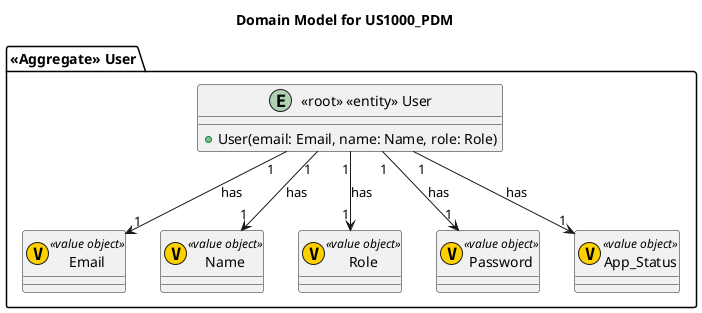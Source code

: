 @startuml
title Domain Model for US1000_PDM

package "<<Aggregate>> User" {
  entity "<<root>> <<entity>> User" {
    +User(email: Email, name: Name, role: Role)

  }
class "Email" <<(V,#FFD000)value object>> {

}
class "Name" <<(V,#FFD000)value object>>{

}
class "Role"<<(V,#FFD000)value object>> {

}
class "Password" <<(V,#FFD000)value object>>{

}
class "App_Status" <<(V,#FFD000)value object>>{

}
}


"<<root>> <<entity>> User" "1"-->"1" "Email" : has
"<<root>> <<entity>> User" "1"-->"1" "Name" : has
"<<root>> <<entity>> User" "1"-->"1" "Role" : has
"<<root>> <<entity>> User" "1"-->"1" "Password" : has
"<<root>> <<entity>> User" "1"-->"1" "App_Status" : has



@enduml
